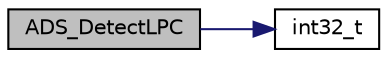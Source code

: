 digraph "ADS_DetectLPC"
{
  edge [fontname="Helvetica",fontsize="10",labelfontname="Helvetica",labelfontsize="10"];
  node [fontname="Helvetica",fontsize="10",shape=record];
  rankdir="LR";
  Node12 [label="ADS_DetectLPC",height=0.2,width=0.4,color="black", fillcolor="grey75", style="filled", fontcolor="black"];
  Node12 -> Node13 [color="midnightblue",fontsize="10",style="solid",fontname="Helvetica"];
  Node13 [label="int32_t",height=0.2,width=0.4,color="black", fillcolor="white", style="filled",URL="$data__format__service_8h.html#a5d7069350a7d7e65686c77a8038f462f",tooltip="The interface function to append the data on the formated stream. "];
}
